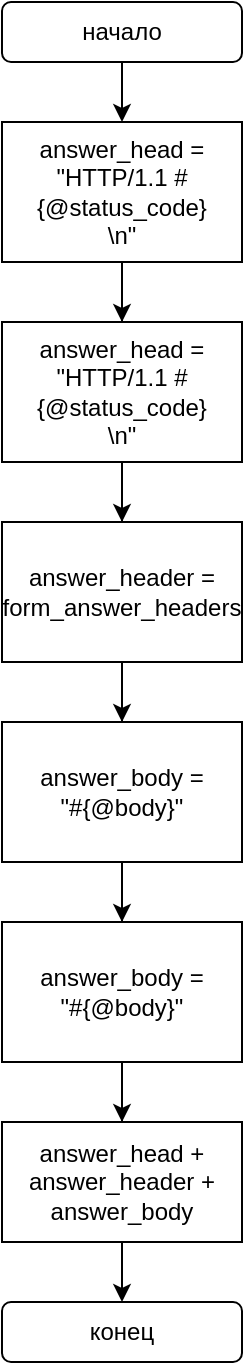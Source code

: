 <mxfile version="17.4.5" type="device"><diagram id="6vchvn2INqKsaZ0BZD0O" name="Page-1"><mxGraphModel dx="1350" dy="793" grid="1" gridSize="10" guides="1" tooltips="1" connect="1" arrows="1" fold="1" page="1" pageScale="1" pageWidth="827" pageHeight="1169" math="0" shadow="0"><root><mxCell id="0"/><mxCell id="1" parent="0"/><mxCell id="TtExzd5zuu7moBImFZO7-47" value="" style="edgeStyle=orthogonalEdgeStyle;rounded=0;orthogonalLoop=1;jettySize=auto;html=1;endArrow=none;" edge="1" parent="1" source="TtExzd5zuu7moBImFZO7-38" target="TtExzd5zuu7moBImFZO7-46"><mxGeometry relative="1" as="geometry"><mxPoint x="414" y="170" as="sourcePoint"/><mxPoint x="414" y="600" as="targetPoint"/></mxGeometry></mxCell><mxCell id="TtExzd5zuu7moBImFZO7-6" value="" style="edgeStyle=orthogonalEdgeStyle;rounded=0;orthogonalLoop=1;jettySize=auto;html=1;" edge="1" parent="1" source="TtExzd5zuu7moBImFZO7-1"><mxGeometry relative="1" as="geometry"><mxPoint x="414" y="100" as="targetPoint"/></mxGeometry></mxCell><mxCell id="TtExzd5zuu7moBImFZO7-1" value="начало" style="rounded=1;whiteSpace=wrap;html=1;" vertex="1" parent="1"><mxGeometry x="354" y="40" width="120" height="30" as="geometry"/></mxCell><mxCell id="TtExzd5zuu7moBImFZO7-40" value="" style="edgeStyle=orthogonalEdgeStyle;rounded=0;orthogonalLoop=1;jettySize=auto;html=1;startArrow=none;" edge="1" parent="1" source="TtExzd5zuu7moBImFZO7-46" target="TtExzd5zuu7moBImFZO7-39"><mxGeometry relative="1" as="geometry"/></mxCell><mxCell id="TtExzd5zuu7moBImFZO7-43" value="" style="edgeStyle=orthogonalEdgeStyle;rounded=0;orthogonalLoop=1;jettySize=auto;html=1;" edge="1" parent="1" source="TtExzd5zuu7moBImFZO7-38" target="TtExzd5zuu7moBImFZO7-41"><mxGeometry relative="1" as="geometry"/></mxCell><mxCell id="TtExzd5zuu7moBImFZO7-38" value="&lt;div&gt;answer_head = &quot;HTTP/1.1 #{@status_code}&lt;/div&gt;&lt;div&gt;\n&quot;&lt;/div&gt;" style="rounded=0;whiteSpace=wrap;html=1;" vertex="1" parent="1"><mxGeometry x="354" y="100" width="120" height="70" as="geometry"/></mxCell><mxCell id="TtExzd5zuu7moBImFZO7-39" value="конец" style="rounded=1;whiteSpace=wrap;html=1;" vertex="1" parent="1"><mxGeometry x="354" y="690" width="120" height="30" as="geometry"/></mxCell><mxCell id="TtExzd5zuu7moBImFZO7-49" value="" style="edgeStyle=orthogonalEdgeStyle;rounded=0;orthogonalLoop=1;jettySize=auto;html=1;" edge="1" parent="1" source="TtExzd5zuu7moBImFZO7-41" target="TtExzd5zuu7moBImFZO7-44"><mxGeometry relative="1" as="geometry"/></mxCell><mxCell id="TtExzd5zuu7moBImFZO7-41" value="&lt;div&gt;answer_head = &quot;HTTP/1.1 #{@status_code}&lt;/div&gt;&lt;div&gt;\n&quot;&lt;/div&gt;" style="rounded=0;whiteSpace=wrap;html=1;" vertex="1" parent="1"><mxGeometry x="354" y="200" width="120" height="70" as="geometry"/></mxCell><mxCell id="TtExzd5zuu7moBImFZO7-50" value="" style="edgeStyle=orthogonalEdgeStyle;rounded=0;orthogonalLoop=1;jettySize=auto;html=1;" edge="1" parent="1" source="TtExzd5zuu7moBImFZO7-44" target="TtExzd5zuu7moBImFZO7-45"><mxGeometry relative="1" as="geometry"/></mxCell><mxCell id="TtExzd5zuu7moBImFZO7-44" value="answer_header = form_answer_headers" style="rounded=0;whiteSpace=wrap;html=1;" vertex="1" parent="1"><mxGeometry x="354" y="300" width="120" height="70" as="geometry"/></mxCell><mxCell id="TtExzd5zuu7moBImFZO7-51" value="" style="edgeStyle=orthogonalEdgeStyle;rounded=0;orthogonalLoop=1;jettySize=auto;html=1;" edge="1" parent="1" source="TtExzd5zuu7moBImFZO7-45" target="TtExzd5zuu7moBImFZO7-46"><mxGeometry relative="1" as="geometry"/></mxCell><mxCell id="TtExzd5zuu7moBImFZO7-45" value="&lt;div&gt;answer_body = &lt;br&gt;&lt;/div&gt;&lt;div&gt;&quot;#{@body}&quot;&lt;br&gt;&lt;/div&gt;" style="rounded=0;whiteSpace=wrap;html=1;" vertex="1" parent="1"><mxGeometry x="354" y="400" width="120" height="70" as="geometry"/></mxCell><mxCell id="TtExzd5zuu7moBImFZO7-52" style="edgeStyle=orthogonalEdgeStyle;rounded=0;orthogonalLoop=1;jettySize=auto;html=1;entryX=0.5;entryY=0;entryDx=0;entryDy=0;" edge="1" parent="1" source="TtExzd5zuu7moBImFZO7-46" target="TtExzd5zuu7moBImFZO7-48"><mxGeometry relative="1" as="geometry"/></mxCell><mxCell id="TtExzd5zuu7moBImFZO7-46" value="&lt;div&gt;answer_body = &lt;br&gt;&lt;/div&gt;&lt;div&gt;&quot;#{@body}&quot;&lt;br&gt;&lt;/div&gt;" style="rounded=0;whiteSpace=wrap;html=1;" vertex="1" parent="1"><mxGeometry x="354" y="500" width="120" height="70" as="geometry"/></mxCell><mxCell id="TtExzd5zuu7moBImFZO7-48" value="&lt;div&gt;answer_head +&lt;/div&gt;&lt;div&gt;answer_header +&lt;/div&gt;&lt;div&gt;answer_body&lt;br&gt;&lt;/div&gt;" style="rounded=0;whiteSpace=wrap;html=1;" vertex="1" parent="1"><mxGeometry x="354" y="600" width="120" height="60" as="geometry"/></mxCell></root></mxGraphModel></diagram></mxfile>